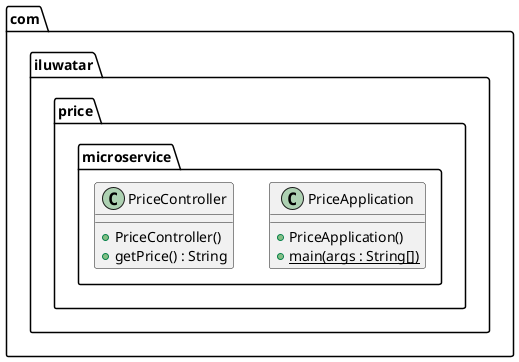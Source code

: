 @startuml
package com.iluwatar.price.microservice {
  class PriceApplication {
    + PriceApplication()
    + main(args : String[]) {static}
  }
  class PriceController {
    + PriceController()
    + getPrice() : String
  }
}
@enduml